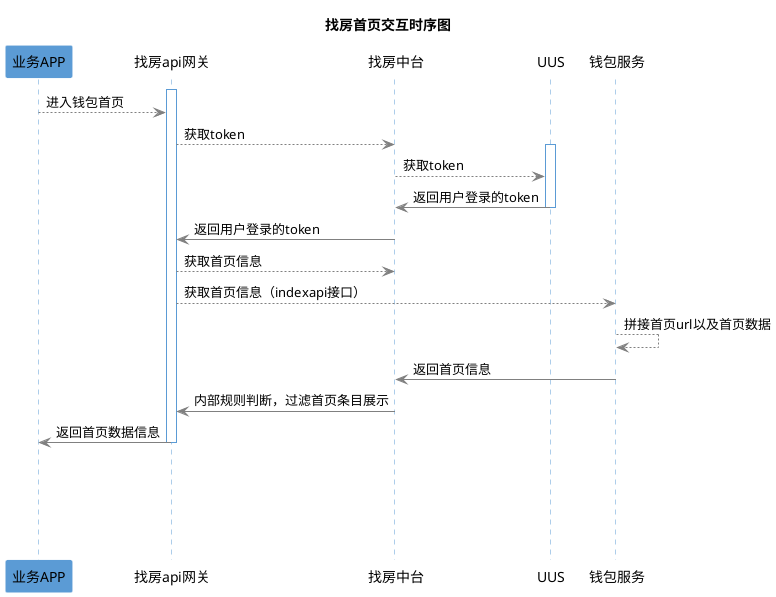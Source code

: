 @startuml
skinparam backgroundColor #FFFFFF
skinparam sequence {
	ArrowColor gray
	ParticipantBorderColor #5b9bd5
	ParticipantBackgroundColor #5b9bd5
	ActorBackgroundColor #5b9bd5
	ActorFontColor #5b9bd5
	LifeLineBorderColor 5b9bd5
    LifeLineBackgroundColor 5b9bd5

    ParticipantBorderColor FFFFFF



'ArrowColor DeepSkyBlue
'	ActorBorderColor DeepSkyBlue
'	LifeLineBorderColor blue
'	LifeLineBackgroundColor #A9DCDF
'
'	ParticipantBorderColor DeepSkyBlue
'	ParticipantBackgroundColor DodgerBlue
'	ParticipantFontName Impact
'	ParticipantFontSize 17
'	ParticipantFontColor #A9DCDF
'
'	ActorBackgroundColor aqua
'	ActorFontColor DeepSkyBlue
'	ActorFontSize 17
'	ActorFontName Aapex
}

title 找房首页交互时序图
participant 业务APP #5b9bd5
participant 找房api网关 #FFFFFF
participant 找房中台 #FFFFFF
participant UUS #FFFFFF
participant 钱包服务 #FFFFFF



activate 找房api网关 #FFFFFF
业务APP-->找房api网关: 进入钱包首页


找房api网关-->找房中台: 获取token
activate UUS #FFFFFF

找房中台-->UUS: 获取token


UUS->找房中台: 返回用户登录的token
deactivate "UUS"

找房中台->找房api网关: 返回用户登录的token

找房api网关-->找房中台: 获取首页信息
找房api网关-->钱包服务: 获取首页信息（indexapi接口）
钱包服务-->钱包服务: 拼接首页url以及首页数据
钱包服务->找房中台: 返回首页信息

找房中台->找房api网关: 内部规则判断，过滤首页条目展示

找房api网关->业务APP: 返回首页数据信息


deactivate "找房api网关"


||100||


@enduml